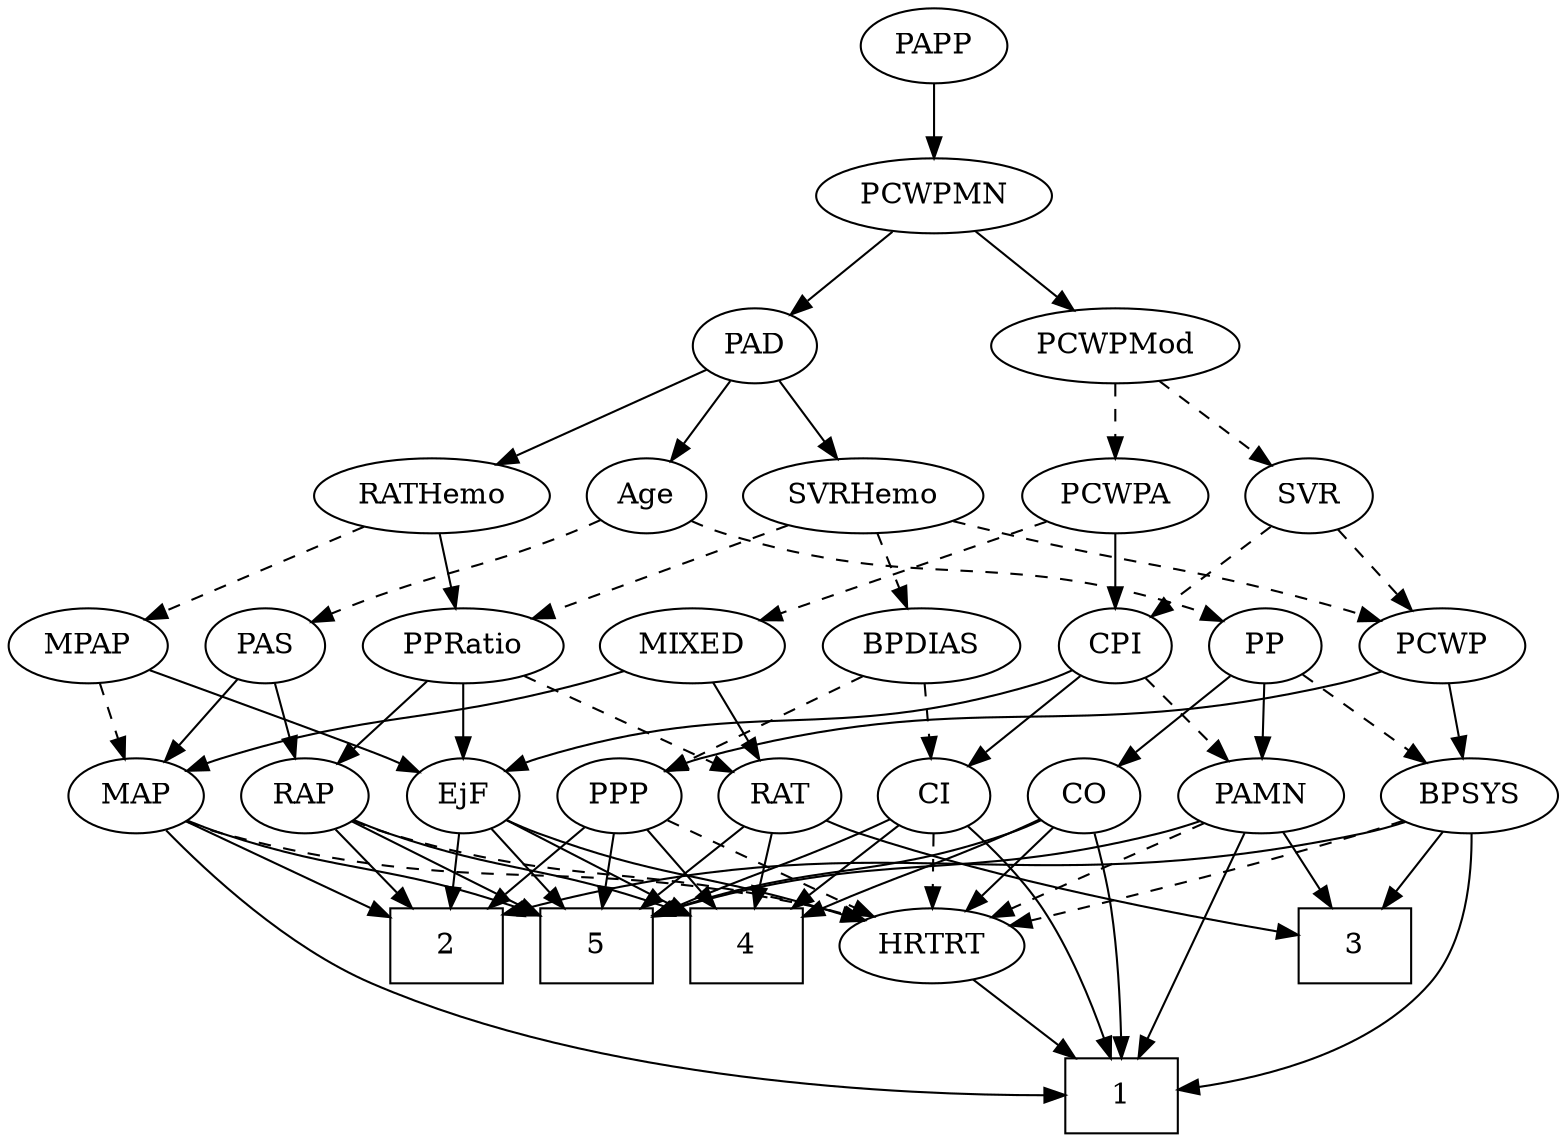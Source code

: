 strict digraph {
	graph [bb="0,0,725.4,540"];
	node [label="\N"];
	1	[height=0.5,
		pos="522,18",
		shape=box,
		width=0.75];
	2	[height=0.5,
		pos="206,90",
		shape=box,
		width=0.75];
	3	[height=0.5,
		pos="596,90",
		shape=box,
		width=0.75];
	4	[height=0.5,
		pos="278,90",
		shape=box,
		width=0.75];
	5	[height=0.5,
		pos="350,90",
		shape=box,
		width=0.75];
	RAP	[height=0.5,
		pos="153,162",
		width=0.77632];
	RAP -> 2	[pos="e,192.78,108.46 164.76,145.46 171.18,136.99 179.28,126.29 186.61,116.61",
		style=solid];
	RAP -> 4	[pos="e,250.64,106.32 173.36,149.6 191.85,139.25 219.53,123.74 241.79,111.28",
		style=solid];
	RAP -> 5	[pos="e,322.68,104.45 174.69,150.39 179.66,148.14 184.97,145.88 190,144 240.94,125.02 258.48,127.93 313.18,108",
		style=solid];
	HRTRT	[height=0.5,
		pos="435,90",
		width=1.1013];
	RAP -> HRTRT	[pos="e,405.42,102.07 174.16,150.18 179.25,147.89 184.74,145.66 190,144 274.45,117.3 300.36,130.58 386,108 389.18,107.16 392.45,106.22 \
395.71,105.21",
		style=dashed];
	PAS	[height=0.5,
		pos="27,234",
		width=0.75];
	PAS -> RAP	[pos="e,132.39,174.45 47.244,221.75 67.879,210.29 100.1,192.39 123.56,179.36",
		style=solid];
	MAP	[height=0.5,
		pos="77,162",
		width=0.84854];
	PAS -> MAP	[pos="e,65.588,178.98 38.097,217.46 44.416,208.62 52.474,197.34 59.615,187.34",
		style=solid];
	PAD	[height=0.5,
		pos="329,378",
		width=0.79437];
	SVRHemo	[height=0.5,
		pos="376,306",
		width=1.3902];
	PAD -> SVRHemo	[pos="e,364.72,323.8 339.67,361.12 345.39,352.59 352.58,341.89 359.05,332.25",
		style=solid];
	RATHemo	[height=0.5,
		pos="187,306",
		width=1.3721];
	PAD -> RATHemo	[pos="e,215.27,320.94 307.12,366.22 285.16,355.39 250.89,338.5 224.57,325.52",
		style=solid];
	Age	[height=0.5,
		pos="281,306",
		width=0.75];
	PAD -> Age	[pos="e,291.85,322.82 318.11,361.12 312.03,352.26 304.34,341.04 297.54,331.12",
		style=solid];
	PAMN	[height=0.5,
		pos="689,162",
		width=1.011];
	PAMN -> 1	[pos="e,549.05,24.317 685.17,144.07 679.92,124.37 668.67,91.986 648,72 623.42,48.229 586.59,34.427 559.09,26.902",
		style=solid];
	PAMN -> 3	[pos="e,618.86,108.2 669.73,146.5 657.37,137.19 641.04,124.9 626.89,114.25",
		style=solid];
	PAMN -> 5	[pos="e,377.18,104.88 662.19,149.76 656.27,147.59 649.99,145.53 644,144 534.89,116.15 498.91,139.73 386.82,107.71",
		style=solid];
	PAMN -> HRTRT	[pos="e,470.1,98.625 661.57,150.07 655.8,147.94 649.74,145.8 644,144 588.13,126.43 522.49,110.54 479.88,100.84",
		style=dashed];
	PCWP	[height=0.5,
		pos="494,234",
		width=0.97491];
	BPSYS	[height=0.5,
		pos="597,162",
		width=1.0471];
	PCWP -> BPSYS	[pos="e,575.99,177.28 514.35,219.17 529.53,208.86 550.49,194.61 567.5,183.05",
		style=solid];
	PPP	[height=0.5,
		pos="370,162",
		width=0.75];
	PCWP -> PPP	[pos="e,390.14,174.37 471.26,220.16 450.95,208.7 421.09,191.84 399.05,179.4",
		style=solid];
	PCWPMod	[height=0.5,
		pos="486,378",
		width=1.4443];
	PCWPA	[height=0.5,
		pos="486,306",
		width=1.1555];
	PCWPMod -> PCWPA	[pos="e,486,324.1 486,359.7 486,351.98 486,342.71 486,334.11",
		style=dashed];
	SVR	[height=0.5,
		pos="574,306",
		width=0.77632];
	PCWPMod -> SVR	[pos="e,557.07,320.47 505.97,361.12 518.73,350.96 535.39,337.71 549.03,326.86",
		style=dashed];
	MIXED	[height=0.5,
		pos="298,234",
		width=1.1193];
	PCWPA -> MIXED	[pos="e,327.99,246.17 455.38,293.6 423.23,281.63 372.58,262.77 337.45,249.69",
		style=dashed];
	CPI	[height=0.5,
		pos="574,234",
		width=0.75];
	PCWPA -> CPI	[pos="e,557.32,248.27 505.09,289.81 517.99,279.55 535.14,265.91 549.1,254.81",
		style=solid];
	PCWPMN	[height=0.5,
		pos="384,450",
		width=1.3902];
	PCWPMN -> PAD	[pos="e,341.19,394.51 370.97,432.41 363.99,423.53 355.27,412.44 347.6,402.67",
		style=solid];
	PCWPMN -> PCWPMod	[pos="e,463.56,394.4 406.13,433.81 420.47,423.97 439.34,411.02 455.14,400.18",
		style=solid];
	CO	[height=0.5,
		pos="514,162",
		width=0.75];
	CO -> 1	[pos="e,521.04,36.062 514.97,143.81 515.56,133.44 516.33,119.96 517,108 518.17,87.271 519.49,63.826 520.47,46.205",
		style=solid];
	CO -> 4	[pos="e,305.25,104.65 493.39,150.3 488.44,148 483.1,145.74 478,144 410.27,120.9 386.58,131.15 314.74,107.83",
		style=solid];
	CO -> 5	[pos="e,377.04,104.01 492.79,150.69 487.96,148.42 482.82,146.08 478,144 440.36,127.77 427.96,125.62 386.37,108.01",
		style=solid];
	CO -> HRTRT	[pos="e,452.22,106.26 498.39,147.17 487.37,137.4 472.37,124.11 459.73,112.91",
		style=solid];
	CI	[height=0.5,
		pos="442,162",
		width=0.75];
	CI -> 1	[pos="e,516.26,36.048 455.65,146.03 464.49,135.82 475.83,121.72 484,108 495.89,88.022 506.03,63.638 512.84,45.448",
		style=solid];
	CI -> 4	[pos="e,305.04,104.01 420.79,150.69 415.96,148.42 410.82,146.08 406,144 368.36,127.77 355.96,125.62 314.37,108.01",
		style=solid];
	CI -> 5	[pos="e,372.45,108.08 424.7,147.83 412.34,138.43 395.38,125.53 380.75,114.39",
		style=solid];
	CI -> HRTRT	[pos="e,436.71,108.1 440.27,143.7 439.5,135.98 438.57,126.71 437.71,118.11",
		style=dashed];
	SVRHemo -> PCWP	[pos="e,471.69,248.24 400.74,290.33 418.82,279.6 443.48,264.97 462.9,253.45",
		style=dashed];
	BPDIAS	[height=0.5,
		pos="399,234",
		width=1.1735];
	SVRHemo -> BPDIAS	[pos="e,393.32,252.28 381.57,288.05 384.16,280.18 387.3,270.62 390.2,261.79",
		style=dashed];
	PPRatio	[height=0.5,
		pos="200,234",
		width=1.1013];
	SVRHemo -> PPRatio	[pos="e,228.87,246.48 343.72,292.16 313.95,280.32 269.73,262.73 238.21,250.2",
		style=dashed];
	MIXED -> MAP	[pos="e,100.29,173.81 267.53,222.06 261.42,219.97 255.02,217.86 249,216 190.48,197.95 173.78,200.29 116,180 113.9,179.26 111.76,178.47 \
109.62,177.63",
		style=solid];
	RAT	[height=0.5,
		pos="298,162",
		width=0.75827];
	MIXED -> RAT	[pos="e,298,180.1 298,215.7 298,207.98 298,198.71 298,190.11",
		style=solid];
	BPSYS -> 1	[pos="e,549.19,23.653 611.55,145.38 626.89,126.94 646.93,95.76 632,72 616.07,46.645 584.23,33.135 558.89,26.117",
		style=solid];
	BPSYS -> 2	[pos="e,233.16,104.94 568.99,149.68 562.81,147.52 556.25,145.47 550,144 419.01,113.09 376.49,144.39 242.94,107.7",
		style=solid];
	BPSYS -> 3	[pos="e,596.24,108.1 596.75,143.7 596.64,135.98 596.51,126.71 596.39,118.11",
		style=solid];
	BPSYS -> HRTRT	[pos="e,462.75,102.99 569.88,149.28 543.06,137.69 501.82,119.87 471.99,106.99",
		style=dashed];
	BPDIAS -> CI	[pos="e,432.18,178.99 409.19,216.41 414.46,207.83 421,197.19 426.85,187.67",
		style=dashed];
	BPDIAS -> PPP	[pos="e,376.96,179.79 391.98,216.05 388.63,207.97 384.55,198.12 380.82,189.11",
		style=dashed];
	HRTRT -> 1	[pos="e,500.71,36.127 453.88,73.811 465.19,64.707 479.82,52.937 492.62,42.639",
		style=solid];
	MPAP	[height=0.5,
		pos="107,234",
		width=0.97491];
	RATHemo -> MPAP	[pos="e,123.99,249.86 168.85,289.12 157.8,279.45 143.56,266.99 131.52,256.46",
		style=dashed];
	RATHemo -> PPRatio	[pos="e,196.82,252.1 190.21,287.7 191.65,279.98 193.37,270.71 194.96,262.11",
		style=solid];
	MAP -> 1	[pos="e,494.82,20.963 88.496,145.09 104.33,124.5 134.89,89.237 170,72 225.01,44.987 406.08,28.017 484.85,21.743",
		style=solid];
	MAP -> 2	[pos="e,178.62,105.86 98.883,149.13 118.22,138.63 146.79,123.13 169.57,110.77",
		style=solid];
	MAP -> 5	[pos="e,322.78,104.75 100.18,149.85 105.31,147.68 110.77,145.59 116,144 198.56,118.87 226.85,134.16 313.12,107.81",
		style=solid];
	MAP -> HRTRT	[pos="e,405.75,102.22 99.709,149.84 104.96,147.62 110.59,145.51 116,144 232.62,111.5 268.22,135.98 386,108 389.34,107.21 392.78,106.27 \
396.2,105.25",
		style=dashed];
	MPAP -> MAP	[pos="e,84.195,179.79 99.738,216.05 96.274,207.97 92.052,198.12 88.191,189.11",
		style=dashed];
	EjF	[height=0.5,
		pos="226,162",
		width=0.75];
	MPAP -> EjF	[pos="e,206.38,174.54 129.1,220 148.43,208.63 176.59,192.06 197.59,179.71",
		style=solid];
	CPI -> PAMN	[pos="e,666.93,176.43 593.25,221.28 610.96,210.5 637.53,194.33 658.2,181.75",
		style=dashed];
	CPI -> CI	[pos="e,462.48,173.86 553.38,222.06 531.39,210.4 496.37,191.83 471.48,178.63",
		style=solid];
	CPI -> EjF	[pos="e,246.51,174.03 553.49,221.97 548.54,219.69 543.17,217.52 538,216 419.3,181.17 380.7,214.83 262,180 260.06,179.43 258.09,178.77 \
256.13,178.05",
		style=solid];
	PP	[height=0.5,
		pos="646,234",
		width=0.75];
	PP -> PAMN	[pos="e,678.98,179.31 655.76,217.12 661.07,208.47 667.76,197.58 673.75,187.83",
		style=solid];
	PP -> CO	[pos="e,534.48,173.86 625.38,222.06 603.39,210.4 568.37,191.83 543.48,178.63",
		style=solid];
	PP -> BPSYS	[pos="e,608.53,179.47 635.13,217.46 629.02,208.74 621.26,197.65 614.33,187.76",
		style=dashed];
	PPP -> 2	[pos="e,233.04,104.01 348.79,150.69 343.96,148.42 338.82,146.08 334,144 296.36,127.77 283.96,125.62 242.37,108.01",
		style=solid];
	PPP -> 4	[pos="e,300.45,108.08 352.7,147.83 340.34,138.43 323.38,125.53 308.75,114.39",
		style=solid];
	PPP -> 5	[pos="e,354.94,108.28 365.16,144.05 362.93,136.26 360.23,126.82 357.74,118.08",
		style=solid];
	PPP -> HRTRT	[pos="e,420.33,106.8 383.78,146.15 392.34,136.94 403.51,124.91 413.24,114.43",
		style=dashed];
	PAPP	[height=0.5,
		pos="384,522",
		width=0.88464];
	PAPP -> PCWPMN	[pos="e,384,468.1 384,503.7 384,495.98 384,486.71 384,478.11",
		style=solid];
	SVR -> PCWP	[pos="e,510.99,249.87 557.81,290.83 546.54,280.98 531.31,267.65 518.56,256.49",
		style=dashed];
	SVR -> CPI	[pos="e,574,252.1 574,287.7 574,279.98 574,270.71 574,262.11",
		style=dashed];
	RAT -> 3	[pos="e,568.9,95.625 318.97,150.06 323.82,147.82 329.01,145.65 334,144 375.32,130.29 496.83,108.2 558.78,97.385",
		style=solid];
	RAT -> 4	[pos="e,282.94,108.28 293.16,144.05 290.93,136.26 288.23,126.82 285.74,118.08",
		style=solid];
	RAT -> 5	[pos="e,337.03,108.46 309.54,145.46 315.84,136.99 323.79,126.29 330.97,116.61",
		style=solid];
	PPRatio -> RAP	[pos="e,163.73,178.99 188.86,216.41 183.04,207.74 175.81,196.97 169.37,187.38",
		style=solid];
	PPRatio -> RAT	[pos="e,280.03,175.84 220.31,218.5 235.16,207.89 255.44,193.4 271.56,181.88",
		style=dashed];
	PPRatio -> EjF	[pos="e,219.76,179.79 206.29,216.05 209.26,208.06 212.88,198.33 216.19,189.4",
		style=solid];
	Age -> PAS	[pos="e,47.584,245.78 260.42,294.22 255.46,291.92 250.12,289.69 245,288 166.68,262.2 141.32,277.8 63,252 61.08,251.37 59.128,250.66 57.178,\
249.9",
		style=dashed];
	Age -> PP	[pos="e,625.5,246.05 301.5,293.95 306.46,291.66 311.82,289.5 317,288 443.03,251.53 483.97,288.47 610,252 611.94,251.44 613.91,250.78 615.87,\
250.06",
		style=dashed];
	EjF -> 2	[pos="e,210.94,108.28 221.16,144.05 218.93,136.26 216.23,126.82 213.74,118.08",
		style=solid];
	EjF -> 4	[pos="e,265.03,108.46 237.54,145.46 243.84,136.99 251.79,126.29 258.97,116.61",
		style=solid];
	EjF -> 5	[pos="e,322.73,106.39 245.92,149.75 264.21,139.43 291.76,123.88 313.92,111.37",
		style=solid];
	EjF -> HRTRT	[pos="e,404.76,101.76 247.08,150.36 251.92,148.11 257.09,145.86 262,144 315.67,123.68 331.32,125.41 386,108 388.95,107.06 391.99,106.07 \
395.05,105.05",
		style=solid];
}
